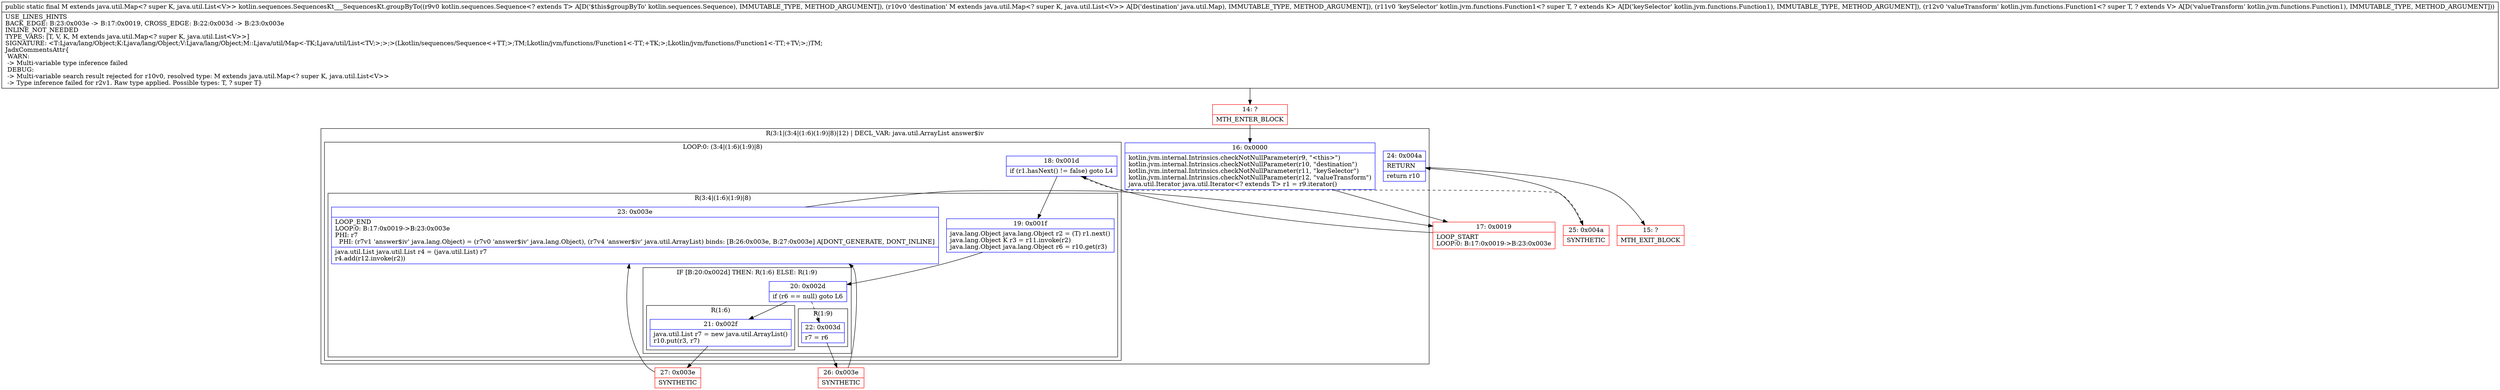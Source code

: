 digraph "CFG forkotlin.sequences.SequencesKt___SequencesKt.groupByTo(Lkotlin\/sequences\/Sequence;Ljava\/util\/Map;Lkotlin\/jvm\/functions\/Function1;Lkotlin\/jvm\/functions\/Function1;)Ljava\/util\/Map;" {
subgraph cluster_Region_1328179795 {
label = "R(3:1|(3:4|(1:6)(1:9)|8)|12) | DECL_VAR: java.util.ArrayList answer$iv\l";
node [shape=record,color=blue];
Node_16 [shape=record,label="{16\:\ 0x0000|kotlin.jvm.internal.Intrinsics.checkNotNullParameter(r9, \"\<this\>\")\lkotlin.jvm.internal.Intrinsics.checkNotNullParameter(r10, \"destination\")\lkotlin.jvm.internal.Intrinsics.checkNotNullParameter(r11, \"keySelector\")\lkotlin.jvm.internal.Intrinsics.checkNotNullParameter(r12, \"valueTransform\")\ljava.util.Iterator java.util.Iterator\<? extends T\> r1 = r9.iterator()\l}"];
subgraph cluster_LoopRegion_1491392228 {
label = "LOOP:0: (3:4|(1:6)(1:9)|8)";
node [shape=record,color=blue];
Node_18 [shape=record,label="{18\:\ 0x001d|if (r1.hasNext() != false) goto L4\l}"];
subgraph cluster_Region_220786214 {
label = "R(3:4|(1:6)(1:9)|8)";
node [shape=record,color=blue];
Node_19 [shape=record,label="{19\:\ 0x001f|java.lang.Object java.lang.Object r2 = (T) r1.next()\ljava.lang.Object K r3 = r11.invoke(r2)\ljava.lang.Object java.lang.Object r6 = r10.get(r3)\l}"];
subgraph cluster_IfRegion_1534343987 {
label = "IF [B:20:0x002d] THEN: R(1:6) ELSE: R(1:9)";
node [shape=record,color=blue];
Node_20 [shape=record,label="{20\:\ 0x002d|if (r6 == null) goto L6\l}"];
subgraph cluster_Region_1192274288 {
label = "R(1:6)";
node [shape=record,color=blue];
Node_21 [shape=record,label="{21\:\ 0x002f|java.util.List r7 = new java.util.ArrayList()\lr10.put(r3, r7)\l}"];
}
subgraph cluster_Region_626623823 {
label = "R(1:9)";
node [shape=record,color=blue];
Node_22 [shape=record,label="{22\:\ 0x003d|r7 = r6\l}"];
}
}
Node_23 [shape=record,label="{23\:\ 0x003e|LOOP_END\lLOOP:0: B:17:0x0019\-\>B:23:0x003e\lPHI: r7 \l  PHI: (r7v1 'answer$iv' java.lang.Object) = (r7v0 'answer$iv' java.lang.Object), (r7v4 'answer$iv' java.util.ArrayList) binds: [B:26:0x003e, B:27:0x003e] A[DONT_GENERATE, DONT_INLINE]\l|java.util.List java.util.List r4 = (java.util.List) r7\lr4.add(r12.invoke(r2))\l}"];
}
}
Node_24 [shape=record,label="{24\:\ 0x004a|RETURN\l|return r10\l}"];
}
Node_14 [shape=record,color=red,label="{14\:\ ?|MTH_ENTER_BLOCK\l}"];
Node_17 [shape=record,color=red,label="{17\:\ 0x0019|LOOP_START\lLOOP:0: B:17:0x0019\-\>B:23:0x003e\l}"];
Node_27 [shape=record,color=red,label="{27\:\ 0x003e|SYNTHETIC\l}"];
Node_26 [shape=record,color=red,label="{26\:\ 0x003e|SYNTHETIC\l}"];
Node_25 [shape=record,color=red,label="{25\:\ 0x004a|SYNTHETIC\l}"];
Node_15 [shape=record,color=red,label="{15\:\ ?|MTH_EXIT_BLOCK\l}"];
MethodNode[shape=record,label="{public static final M extends java.util.Map\<? super K, java.util.List\<V\>\> kotlin.sequences.SequencesKt___SequencesKt.groupByTo((r9v0 kotlin.sequences.Sequence\<? extends T\> A[D('$this$groupByTo' kotlin.sequences.Sequence), IMMUTABLE_TYPE, METHOD_ARGUMENT]), (r10v0 'destination' M extends java.util.Map\<? super K, java.util.List\<V\>\> A[D('destination' java.util.Map), IMMUTABLE_TYPE, METHOD_ARGUMENT]), (r11v0 'keySelector' kotlin.jvm.functions.Function1\<? super T, ? extends K\> A[D('keySelector' kotlin.jvm.functions.Function1), IMMUTABLE_TYPE, METHOD_ARGUMENT]), (r12v0 'valueTransform' kotlin.jvm.functions.Function1\<? super T, ? extends V\> A[D('valueTransform' kotlin.jvm.functions.Function1), IMMUTABLE_TYPE, METHOD_ARGUMENT]))  | USE_LINES_HINTS\lBACK_EDGE: B:23:0x003e \-\> B:17:0x0019, CROSS_EDGE: B:22:0x003d \-\> B:23:0x003e\lINLINE_NOT_NEEDED\lTYPE_VARS: [T, V, K, M extends java.util.Map\<? super K, java.util.List\<V\>\>]\lSIGNATURE: \<T:Ljava\/lang\/Object;K:Ljava\/lang\/Object;V:Ljava\/lang\/Object;M::Ljava\/util\/Map\<\-TK;Ljava\/util\/List\<TV;\>;\>;\>(Lkotlin\/sequences\/Sequence\<+TT;\>;TM;Lkotlin\/jvm\/functions\/Function1\<\-TT;+TK;\>;Lkotlin\/jvm\/functions\/Function1\<\-TT;+TV;\>;)TM;\lJadxCommentsAttr\{\l WARN: \l \-\> Multi\-variable type inference failed\l DEBUG: \l \-\> Multi\-variable search result rejected for r10v0, resolved type: M extends java.util.Map\<? super K, java.util.List\<V\>\>\l \-\> Type inference failed for r2v1. Raw type applied. Possible types: T, ? super T\}\l}"];
MethodNode -> Node_14;Node_16 -> Node_17;
Node_18 -> Node_19;
Node_18 -> Node_25[style=dashed];
Node_19 -> Node_20;
Node_20 -> Node_21;
Node_20 -> Node_22[style=dashed];
Node_21 -> Node_27;
Node_22 -> Node_26;
Node_23 -> Node_17;
Node_24 -> Node_15;
Node_14 -> Node_16;
Node_17 -> Node_18;
Node_27 -> Node_23;
Node_26 -> Node_23;
Node_25 -> Node_24;
}

